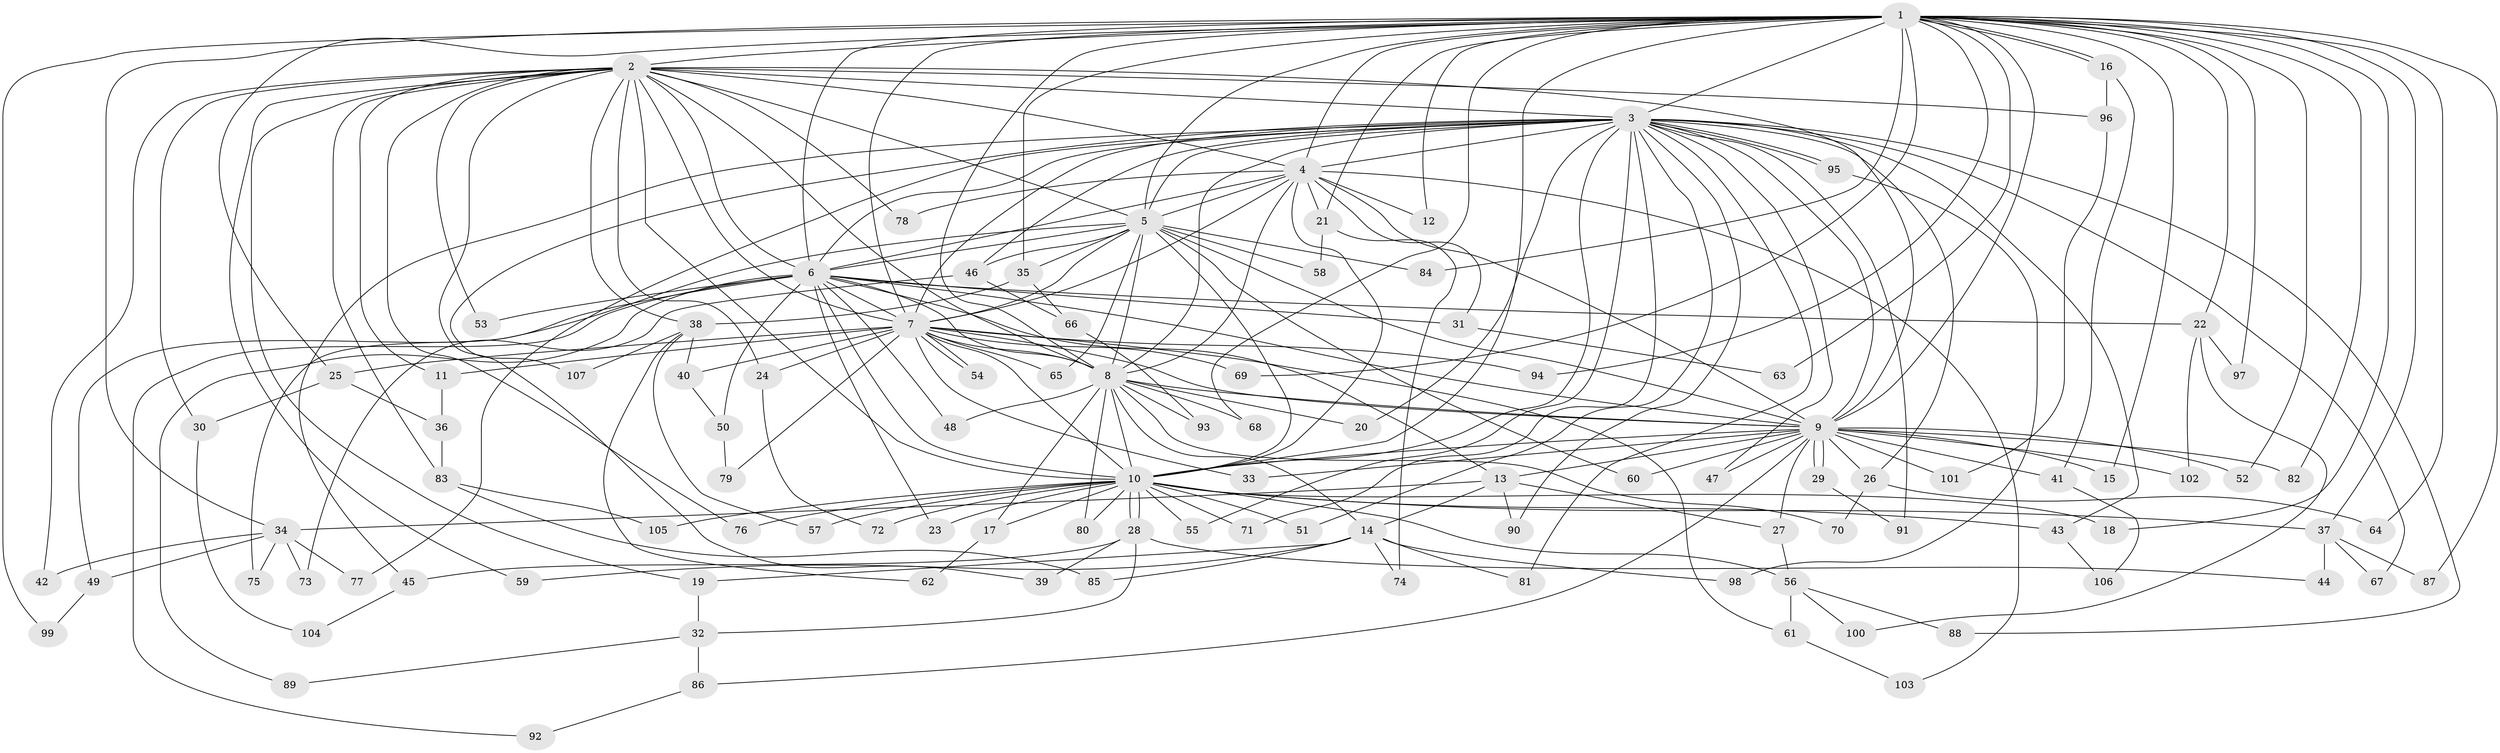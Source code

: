 // coarse degree distribution, {15: 0.045454545454545456, 2: 0.2727272727272727, 22: 0.022727272727272728, 4: 0.13636363636363635, 19: 0.022727272727272728, 5: 0.11363636363636363, 3: 0.1590909090909091, 16: 0.022727272727272728, 8: 0.022727272727272728, 18: 0.045454545454545456, 12: 0.022727272727272728, 13: 0.022727272727272728, 6: 0.045454545454545456, 1: 0.022727272727272728, 7: 0.022727272727272728}
// Generated by graph-tools (version 1.1) at 2025/36/03/04/25 23:36:15]
// undirected, 107 vertices, 239 edges
graph export_dot {
  node [color=gray90,style=filled];
  1;
  2;
  3;
  4;
  5;
  6;
  7;
  8;
  9;
  10;
  11;
  12;
  13;
  14;
  15;
  16;
  17;
  18;
  19;
  20;
  21;
  22;
  23;
  24;
  25;
  26;
  27;
  28;
  29;
  30;
  31;
  32;
  33;
  34;
  35;
  36;
  37;
  38;
  39;
  40;
  41;
  42;
  43;
  44;
  45;
  46;
  47;
  48;
  49;
  50;
  51;
  52;
  53;
  54;
  55;
  56;
  57;
  58;
  59;
  60;
  61;
  62;
  63;
  64;
  65;
  66;
  67;
  68;
  69;
  70;
  71;
  72;
  73;
  74;
  75;
  76;
  77;
  78;
  79;
  80;
  81;
  82;
  83;
  84;
  85;
  86;
  87;
  88;
  89;
  90;
  91;
  92;
  93;
  94;
  95;
  96;
  97;
  98;
  99;
  100;
  101;
  102;
  103;
  104;
  105;
  106;
  107;
  1 -- 2;
  1 -- 3;
  1 -- 4;
  1 -- 5;
  1 -- 6;
  1 -- 7;
  1 -- 8;
  1 -- 9;
  1 -- 10;
  1 -- 12;
  1 -- 15;
  1 -- 16;
  1 -- 16;
  1 -- 18;
  1 -- 21;
  1 -- 22;
  1 -- 25;
  1 -- 34;
  1 -- 35;
  1 -- 37;
  1 -- 52;
  1 -- 63;
  1 -- 64;
  1 -- 68;
  1 -- 69;
  1 -- 82;
  1 -- 84;
  1 -- 87;
  1 -- 94;
  1 -- 97;
  1 -- 99;
  2 -- 3;
  2 -- 4;
  2 -- 5;
  2 -- 6;
  2 -- 7;
  2 -- 8;
  2 -- 9;
  2 -- 10;
  2 -- 11;
  2 -- 19;
  2 -- 24;
  2 -- 30;
  2 -- 38;
  2 -- 39;
  2 -- 42;
  2 -- 53;
  2 -- 59;
  2 -- 76;
  2 -- 78;
  2 -- 83;
  2 -- 96;
  3 -- 4;
  3 -- 5;
  3 -- 6;
  3 -- 7;
  3 -- 8;
  3 -- 9;
  3 -- 10;
  3 -- 20;
  3 -- 26;
  3 -- 43;
  3 -- 45;
  3 -- 46;
  3 -- 47;
  3 -- 51;
  3 -- 55;
  3 -- 67;
  3 -- 71;
  3 -- 77;
  3 -- 81;
  3 -- 88;
  3 -- 90;
  3 -- 91;
  3 -- 95;
  3 -- 95;
  3 -- 107;
  4 -- 5;
  4 -- 6;
  4 -- 7;
  4 -- 8;
  4 -- 9;
  4 -- 10;
  4 -- 12;
  4 -- 21;
  4 -- 31;
  4 -- 78;
  4 -- 103;
  5 -- 6;
  5 -- 7;
  5 -- 8;
  5 -- 9;
  5 -- 10;
  5 -- 35;
  5 -- 46;
  5 -- 58;
  5 -- 60;
  5 -- 65;
  5 -- 75;
  5 -- 84;
  6 -- 7;
  6 -- 8;
  6 -- 9;
  6 -- 10;
  6 -- 13;
  6 -- 22;
  6 -- 23;
  6 -- 31;
  6 -- 48;
  6 -- 49;
  6 -- 50;
  6 -- 53;
  6 -- 89;
  6 -- 92;
  7 -- 8;
  7 -- 9;
  7 -- 10;
  7 -- 11;
  7 -- 24;
  7 -- 25;
  7 -- 33;
  7 -- 40;
  7 -- 54;
  7 -- 54;
  7 -- 61;
  7 -- 65;
  7 -- 69;
  7 -- 79;
  7 -- 94;
  8 -- 9;
  8 -- 10;
  8 -- 14;
  8 -- 17;
  8 -- 20;
  8 -- 48;
  8 -- 68;
  8 -- 70;
  8 -- 80;
  8 -- 93;
  9 -- 10;
  9 -- 13;
  9 -- 15;
  9 -- 26;
  9 -- 27;
  9 -- 29;
  9 -- 29;
  9 -- 33;
  9 -- 41;
  9 -- 47;
  9 -- 52;
  9 -- 60;
  9 -- 82;
  9 -- 86;
  9 -- 101;
  9 -- 102;
  10 -- 17;
  10 -- 18;
  10 -- 23;
  10 -- 28;
  10 -- 28;
  10 -- 37;
  10 -- 43;
  10 -- 51;
  10 -- 55;
  10 -- 56;
  10 -- 57;
  10 -- 71;
  10 -- 72;
  10 -- 76;
  10 -- 80;
  10 -- 105;
  11 -- 36;
  13 -- 14;
  13 -- 27;
  13 -- 34;
  13 -- 90;
  14 -- 19;
  14 -- 59;
  14 -- 74;
  14 -- 81;
  14 -- 85;
  14 -- 98;
  16 -- 41;
  16 -- 96;
  17 -- 62;
  19 -- 32;
  21 -- 58;
  21 -- 74;
  22 -- 97;
  22 -- 100;
  22 -- 102;
  24 -- 72;
  25 -- 30;
  25 -- 36;
  26 -- 64;
  26 -- 70;
  27 -- 56;
  28 -- 32;
  28 -- 39;
  28 -- 44;
  28 -- 45;
  29 -- 91;
  30 -- 104;
  31 -- 63;
  32 -- 86;
  32 -- 89;
  34 -- 42;
  34 -- 49;
  34 -- 73;
  34 -- 75;
  34 -- 77;
  35 -- 38;
  35 -- 66;
  36 -- 83;
  37 -- 44;
  37 -- 67;
  37 -- 87;
  38 -- 40;
  38 -- 57;
  38 -- 62;
  38 -- 107;
  40 -- 50;
  41 -- 106;
  43 -- 106;
  45 -- 104;
  46 -- 66;
  46 -- 73;
  49 -- 99;
  50 -- 79;
  56 -- 61;
  56 -- 88;
  56 -- 100;
  61 -- 103;
  66 -- 93;
  83 -- 85;
  83 -- 105;
  86 -- 92;
  95 -- 98;
  96 -- 101;
}
